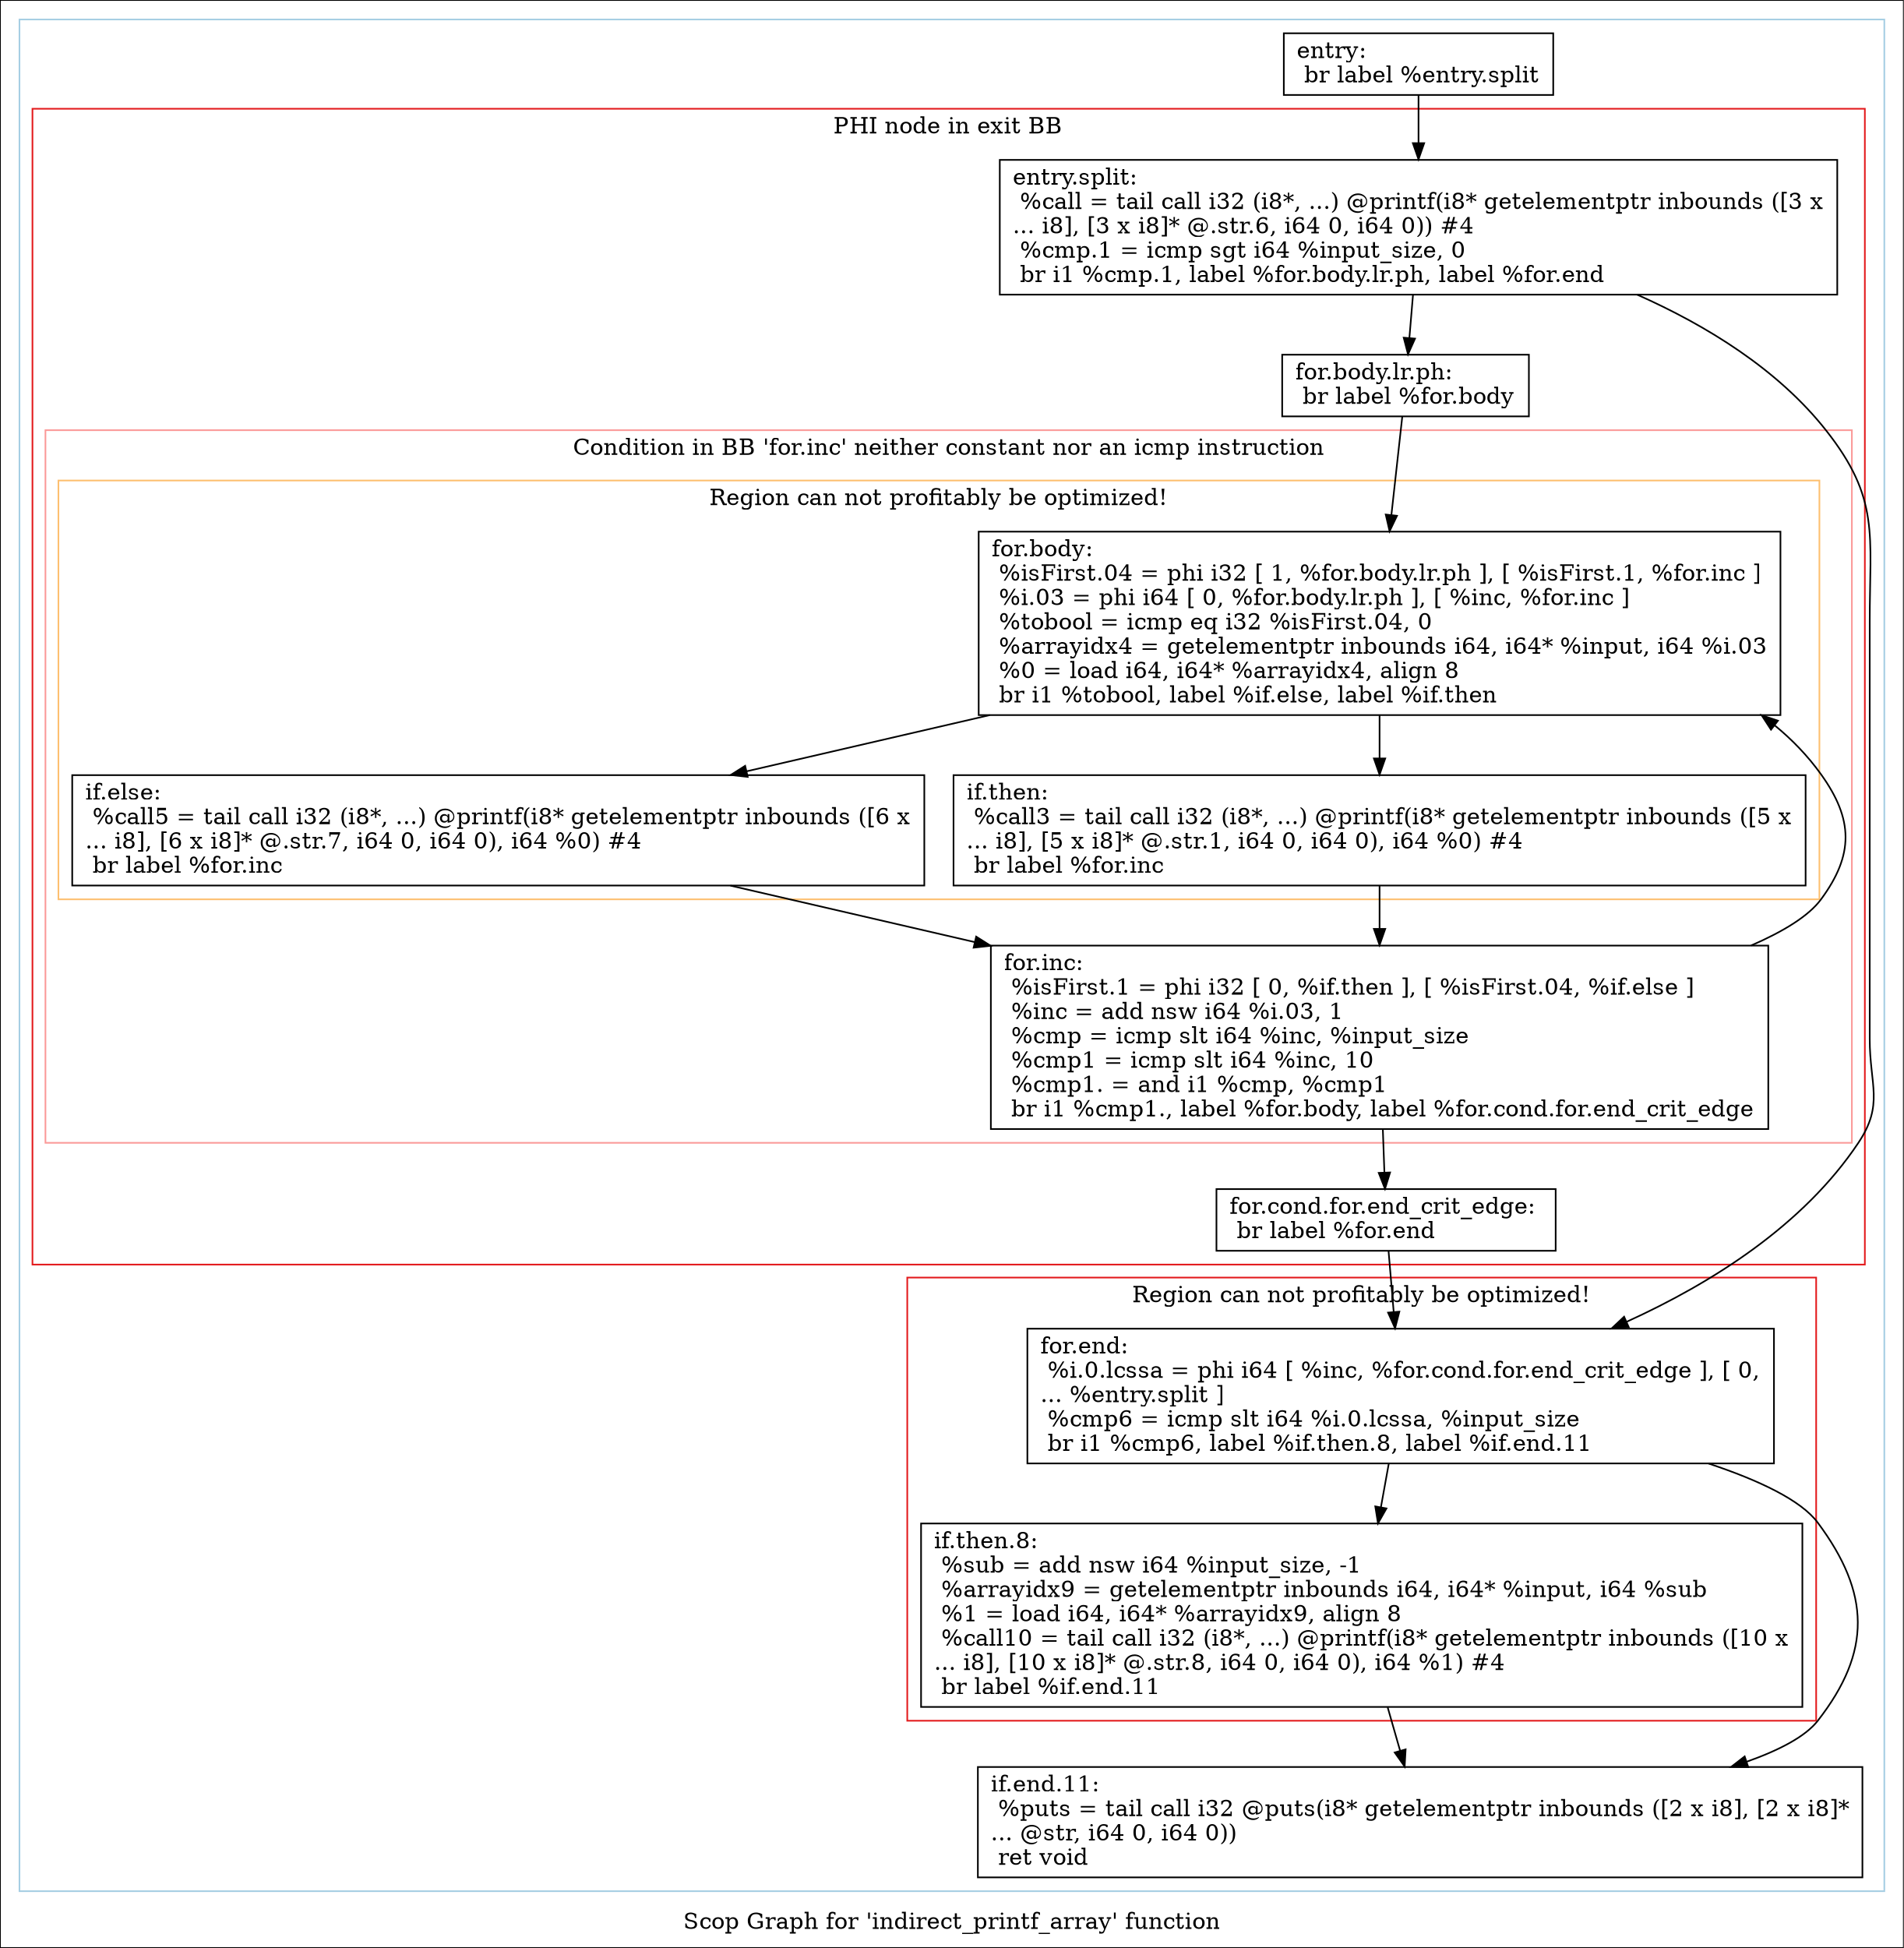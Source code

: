 digraph "Scop Graph for 'indirect_printf_array' function" {
	label="Scop Graph for 'indirect_printf_array' function";

	Node0x58c5cd0 [shape=record,label="{entry:\l  br label %entry.split\l}"];
	Node0x58c5cd0 -> Node0x58cc9b0;
	Node0x58cc9b0 [shape=record,label="{entry.split:                                      \l  %call = tail call i32 (i8*, ...) @printf(i8* getelementptr inbounds ([3 x\l... i8], [3 x i8]* @.str.6, i64 0, i64 0)) #4\l  %cmp.1 = icmp sgt i64 %input_size, 0\l  br i1 %cmp.1, label %for.body.lr.ph, label %for.end\l}"];
	Node0x58cc9b0 -> Node0x58c7fb0;
	Node0x58cc9b0 -> Node0x58ccc10;
	Node0x58c7fb0 [shape=record,label="{for.body.lr.ph:                                   \l  br label %for.body\l}"];
	Node0x58c7fb0 -> Node0x58e1a70;
	Node0x58e1a70 [shape=record,label="{for.body:                                         \l  %isFirst.04 = phi i32 [ 1, %for.body.lr.ph ], [ %isFirst.1, %for.inc ]\l  %i.03 = phi i64 [ 0, %for.body.lr.ph ], [ %inc, %for.inc ]\l  %tobool = icmp eq i32 %isFirst.04, 0\l  %arrayidx4 = getelementptr inbounds i64, i64* %input, i64 %i.03\l  %0 = load i64, i64* %arrayidx4, align 8\l  br i1 %tobool, label %if.else, label %if.then\l}"];
	Node0x58e1a70 -> Node0x590b570;
	Node0x58e1a70 -> Node0x590ba50;
	Node0x590b570 [shape=record,label="{if.else:                                          \l  %call5 = tail call i32 (i8*, ...) @printf(i8* getelementptr inbounds ([6 x\l... i8], [6 x i8]* @.str.7, i64 0, i64 0), i64 %0) #4\l  br label %for.inc\l}"];
	Node0x590b570 -> Node0x590b590;
	Node0x590b590 [shape=record,label="{for.inc:                                          \l  %isFirst.1 = phi i32 [ 0, %if.then ], [ %isFirst.04, %if.else ]\l  %inc = add nsw i64 %i.03, 1\l  %cmp = icmp slt i64 %inc, %input_size\l  %cmp1 = icmp slt i64 %inc, 10\l  %cmp1. = and i1 %cmp, %cmp1\l  br i1 %cmp1., label %for.body, label %for.cond.for.end_crit_edge\l}"];
	Node0x590b590 -> Node0x58e1a70[constraint=false];
	Node0x590b590 -> Node0x590baf0;
	Node0x590baf0 [shape=record,label="{for.cond.for.end_crit_edge:                       \l  br label %for.end\l}"];
	Node0x590baf0 -> Node0x58ccc10;
	Node0x58ccc10 [shape=record,label="{for.end:                                          \l  %i.0.lcssa = phi i64 [ %inc, %for.cond.for.end_crit_edge ], [ 0,\l... %entry.split ]\l  %cmp6 = icmp slt i64 %i.0.lcssa, %input_size\l  br i1 %cmp6, label %if.then.8, label %if.end.11\l}"];
	Node0x58ccc10 -> Node0x590b9c0;
	Node0x58ccc10 -> Node0x590bda0;
	Node0x590b9c0 [shape=record,label="{if.then.8:                                        \l  %sub = add nsw i64 %input_size, -1\l  %arrayidx9 = getelementptr inbounds i64, i64* %input, i64 %sub\l  %1 = load i64, i64* %arrayidx9, align 8\l  %call10 = tail call i32 (i8*, ...) @printf(i8* getelementptr inbounds ([10 x\l... i8], [10 x i8]* @.str.8, i64 0, i64 0), i64 %1) #4\l  br label %if.end.11\l}"];
	Node0x590b9c0 -> Node0x590bda0;
	Node0x590bda0 [shape=record,label="{if.end.11:                                        \l  %puts = tail call i32 @puts(i8* getelementptr inbounds ([2 x i8], [2 x i8]*\l... @str, i64 0, i64 0))\l  ret void\l}"];
	Node0x590ba50 [shape=record,label="{if.then:                                          \l  %call3 = tail call i32 (i8*, ...) @printf(i8* getelementptr inbounds ([5 x\l... i8], [5 x i8]* @.str.1, i64 0, i64 0), i64 %0) #4\l  br label %for.inc\l}"];
	Node0x590ba50 -> Node0x590b590;
	colorscheme = "paired12"
        subgraph cluster_0x58e19f0 {
          label = "";
          style = solid;
          color = 1
          subgraph cluster_0x590c0e0 {
            label = "PHI node in exit BB";
            style = solid;
            color = 6
            subgraph cluster_0x590bbd0 {
              label = "Condition in BB 'for.inc' neither constant nor an icmp instruction";
              style = solid;
              color = 5
              subgraph cluster_0x590bb50 {
                label = "Region can not profitably be optimized!";
                style = solid;
                color = 7
                Node0x58e1a70;
                Node0x590b570;
                Node0x590ba50;
              }
              Node0x590b590;
            }
            Node0x58cc9b0;
            Node0x58c7fb0;
            Node0x590baf0;
          }
          subgraph cluster_0x590c060 {
            label = "Region can not profitably be optimized!";
            style = solid;
            color = 6
            Node0x58ccc10;
            Node0x590b9c0;
          }
          Node0x58c5cd0;
          Node0x590bda0;
        }
}
